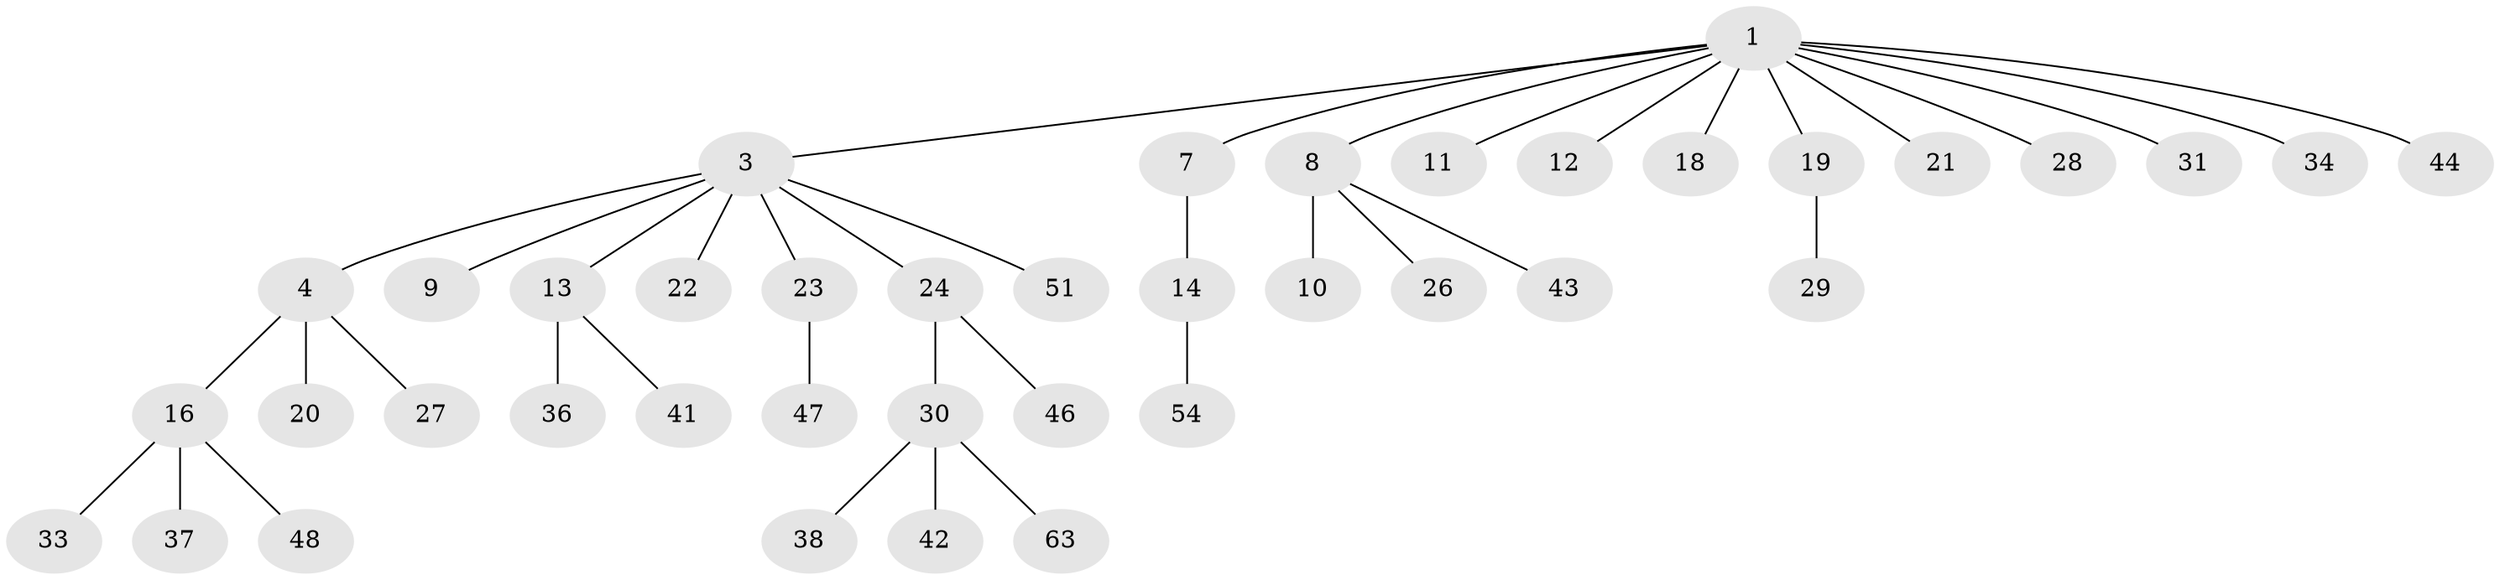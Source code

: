 // original degree distribution, {7: 0.012345679012345678, 5: 0.037037037037037035, 8: 0.012345679012345678, 4: 0.08641975308641975, 2: 0.2345679012345679, 1: 0.5308641975308642, 3: 0.08641975308641975}
// Generated by graph-tools (version 1.1) at 2025/15/03/09/25 04:15:36]
// undirected, 40 vertices, 39 edges
graph export_dot {
graph [start="1"]
  node [color=gray90,style=filled];
  1 [super="+2+5"];
  3;
  4;
  7 [super="+64+40+49"];
  8 [super="+74"];
  9;
  10 [super="+25"];
  11 [super="+69"];
  12;
  13 [super="+15"];
  14;
  16 [super="+55+17"];
  18 [super="+58+81"];
  19;
  20 [super="+53"];
  21 [super="+35+61"];
  22 [super="+39"];
  23 [super="+32"];
  24;
  26;
  27;
  28;
  29;
  30;
  31 [super="+57"];
  33 [super="+72+80"];
  34;
  36;
  37;
  38 [super="+65"];
  41;
  42;
  43;
  44;
  46 [super="+75+59"];
  47 [super="+56"];
  48 [super="+60"];
  51;
  54 [super="+67"];
  63;
  1 -- 3;
  1 -- 11;
  1 -- 12;
  1 -- 18;
  1 -- 21;
  1 -- 7;
  1 -- 8;
  1 -- 28;
  1 -- 31;
  1 -- 34;
  1 -- 19;
  1 -- 44;
  3 -- 4;
  3 -- 9;
  3 -- 13;
  3 -- 22;
  3 -- 23;
  3 -- 24;
  3 -- 51;
  4 -- 16;
  4 -- 20;
  4 -- 27;
  7 -- 14;
  8 -- 10;
  8 -- 26;
  8 -- 43;
  13 -- 36;
  13 -- 41;
  14 -- 54;
  16 -- 37;
  16 -- 33;
  16 -- 48;
  19 -- 29;
  23 -- 47;
  24 -- 30;
  24 -- 46;
  30 -- 38;
  30 -- 42;
  30 -- 63;
}
